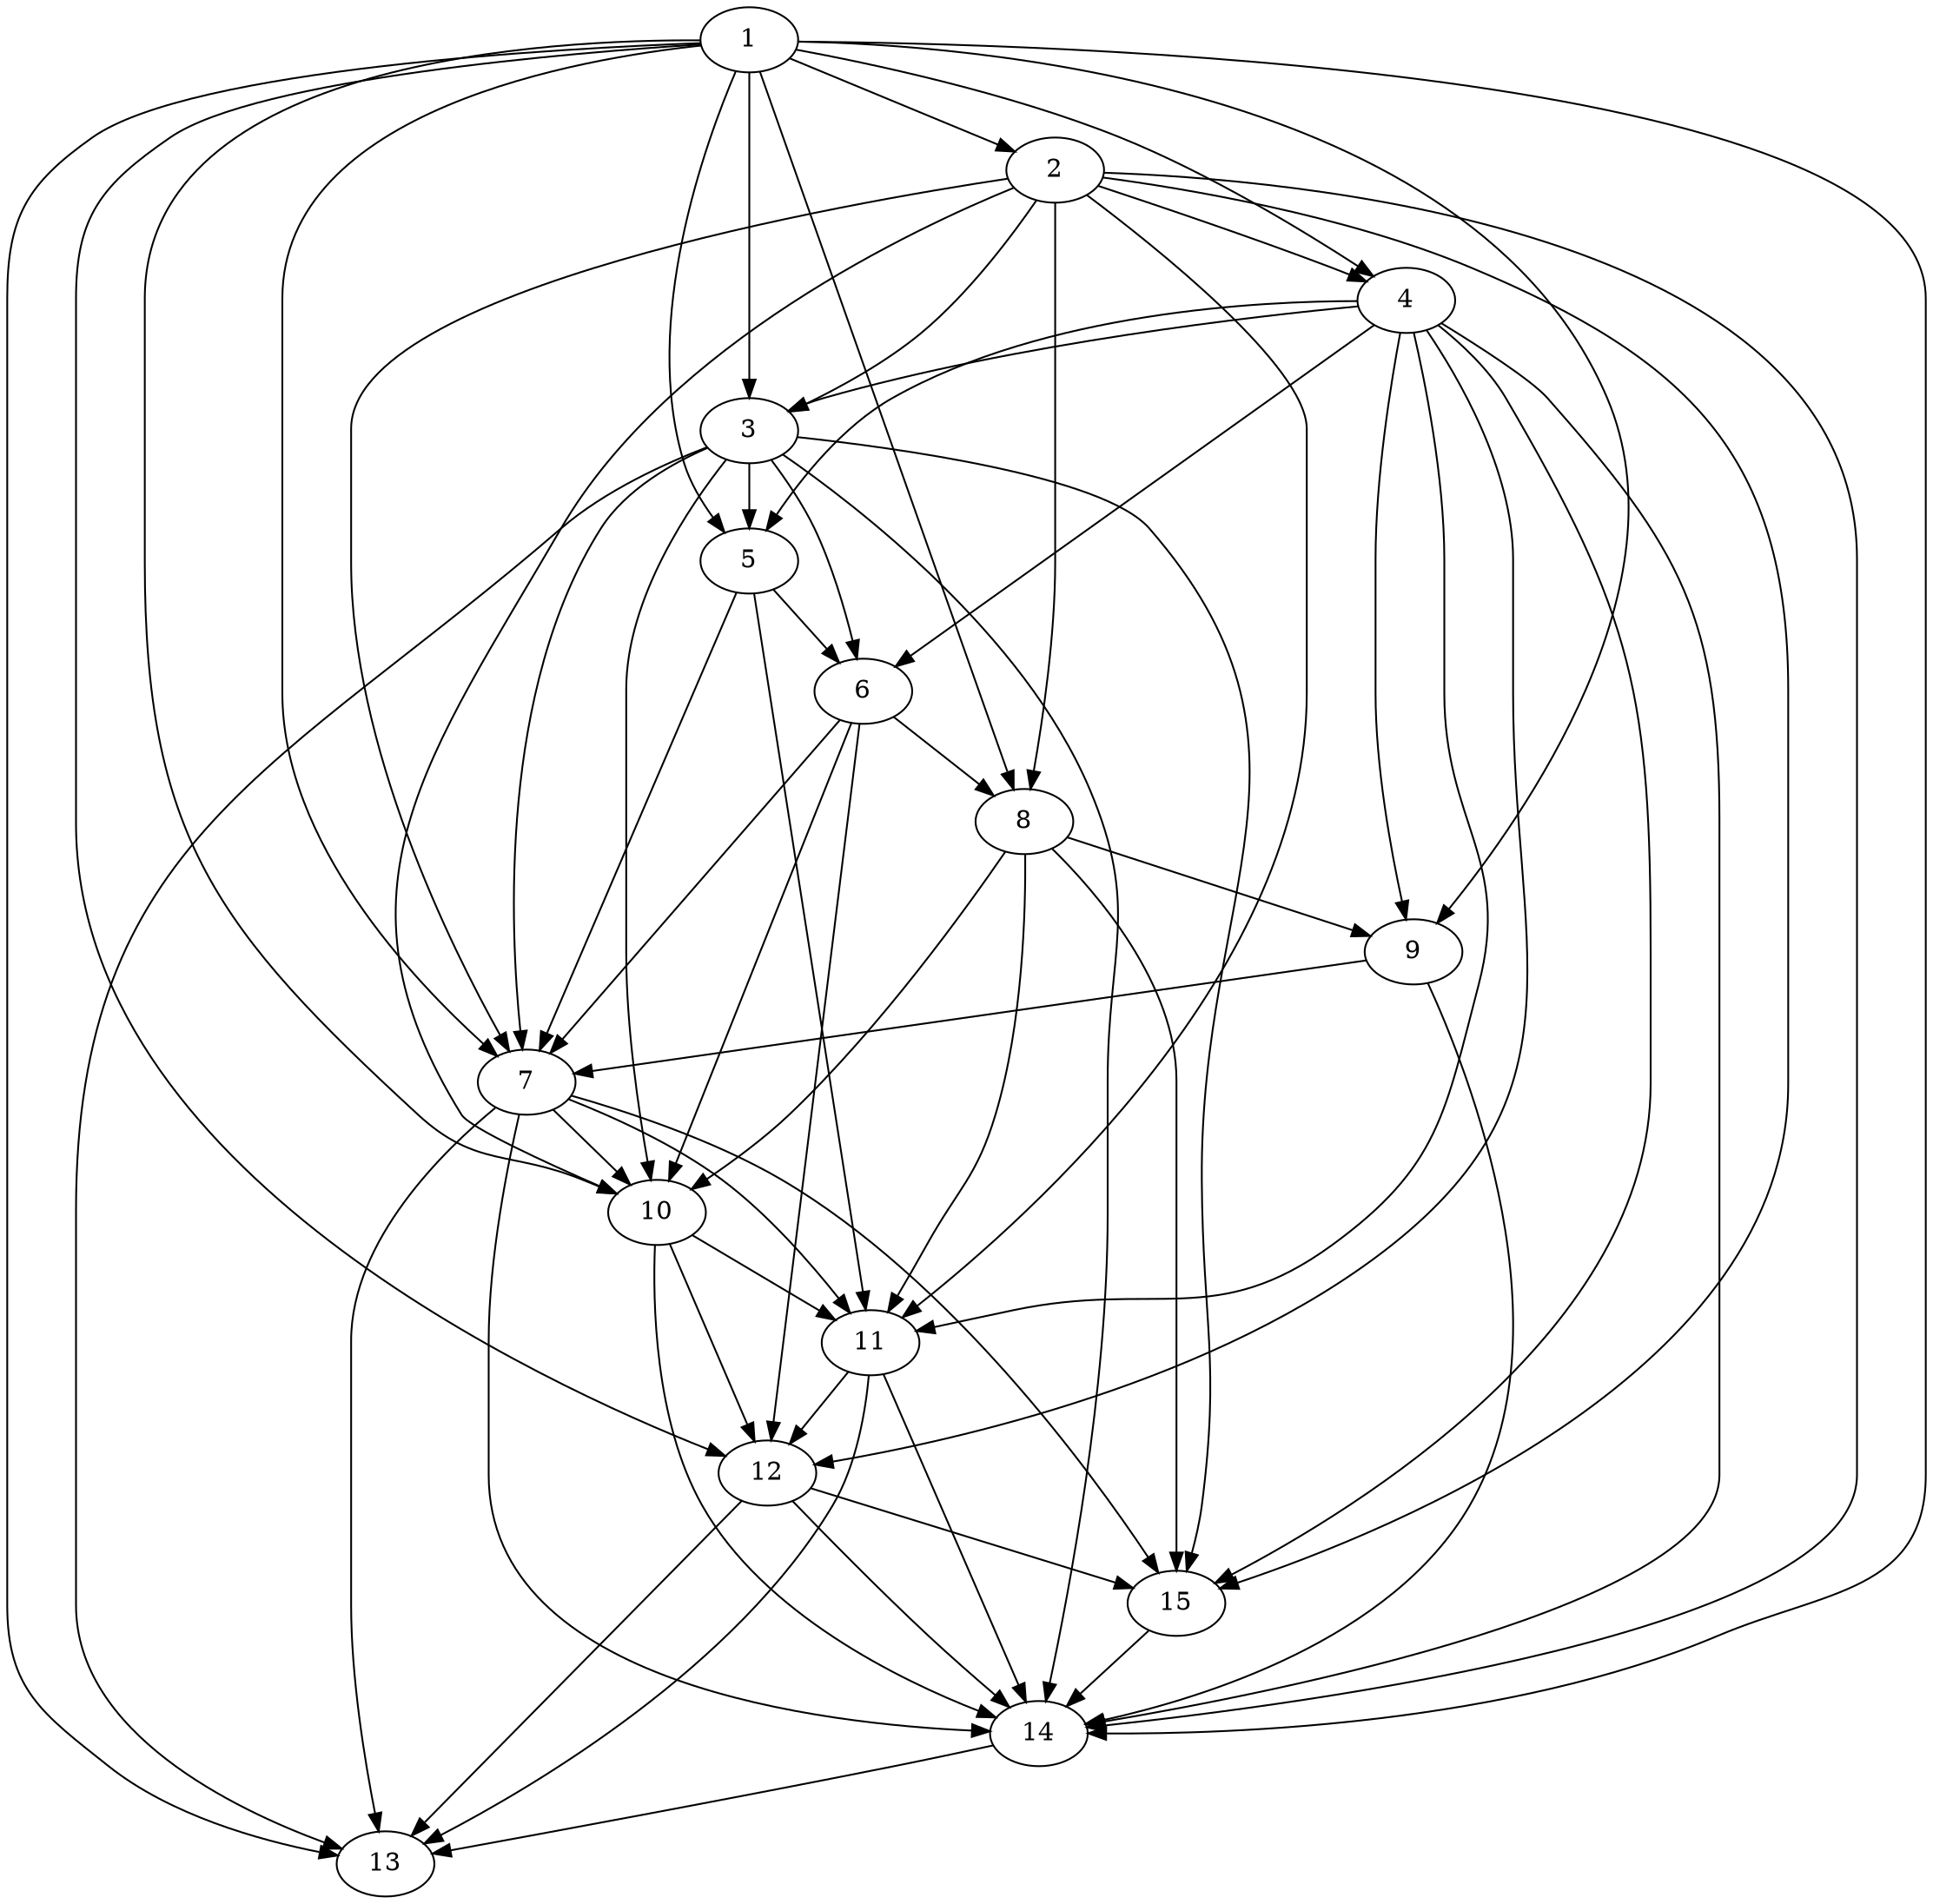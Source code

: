 digraph "src/../output/lab2/matrix-2/graph.gv" {
	1
	2
	3
	4
	5
	6
	7
	8
	9
	10
	11
	12
	13
	14
	15
	1 -> 2
	1 -> 3
	1 -> 4
	1 -> 5
	1 -> 7
	1 -> 8
	1 -> 9
	1 -> 10
	1 -> 12
	1 -> 13
	1 -> 14
	2 -> 3
	2 -> 4
	2 -> 7
	2 -> 8
	2 -> 10
	2 -> 11
	2 -> 14
	2 -> 15
	3 -> 5
	3 -> 6
	3 -> 7
	3 -> 10
	3 -> 13
	3 -> 14
	3 -> 15
	4 -> 3
	4 -> 5
	4 -> 6
	4 -> 9
	4 -> 11
	4 -> 12
	4 -> 14
	4 -> 15
	5 -> 6
	5 -> 7
	5 -> 11
	6 -> 7
	6 -> 8
	6 -> 10
	6 -> 12
	7 -> 10
	7 -> 11
	7 -> 13
	7 -> 14
	7 -> 15
	8 -> 9
	8 -> 10
	8 -> 11
	8 -> 15
	9 -> 7
	9 -> 14
	10 -> 11
	10 -> 12
	10 -> 14
	11 -> 12
	11 -> 13
	11 -> 14
	12 -> 13
	12 -> 14
	12 -> 15
	14 -> 13
	15 -> 14
}
